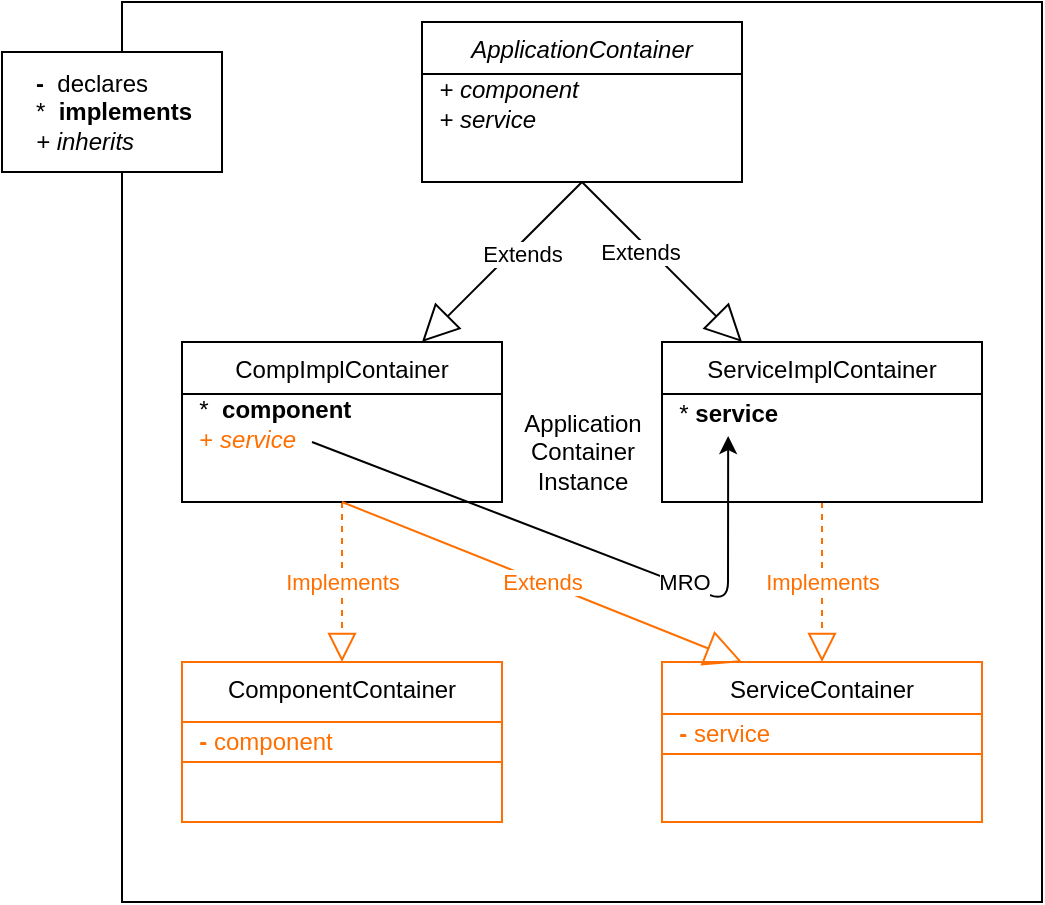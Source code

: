<mxfile version="13.6.2" type="device"><diagram id="C5RBs43oDa-KdzZeNtuy" name="Page-1"><mxGraphModel dx="1186" dy="680" grid="1" gridSize="10" guides="1" tooltips="1" connect="1" arrows="1" fold="1" page="1" pageScale="1" pageWidth="827" pageHeight="1169" math="0" shadow="0"><root><mxCell id="WIyWlLk6GJQsqaUBKTNV-0"/><mxCell id="WIyWlLk6GJQsqaUBKTNV-1" parent="WIyWlLk6GJQsqaUBKTNV-0"/><mxCell id="FOngOZYxJpKcCXLn_qZQ-4" value="Application&lt;br&gt;Container&lt;br&gt;Instance" style="html=1;" vertex="1" parent="WIyWlLk6GJQsqaUBKTNV-1"><mxGeometry x="330" y="30" width="460" height="450" as="geometry"/></mxCell><mxCell id="FOngOZYxJpKcCXLn_qZQ-5" value="" style="rounded=0;whiteSpace=wrap;html=1;" vertex="1" parent="WIyWlLk6GJQsqaUBKTNV-1"><mxGeometry x="270" y="55" width="110" height="60" as="geometry"/></mxCell><mxCell id="6tlzA26KMa0baIP4MaVg-0" value="Extends" style="endArrow=block;endSize=16;endFill=0;html=1;exitX=0.5;exitY=1;exitDx=0;exitDy=0;entryX=0.75;entryY=0;entryDx=0;entryDy=0;" parent="WIyWlLk6GJQsqaUBKTNV-1" source="zkfFHV4jXpPFQw0GAbJ--0" target="6tlzA26KMa0baIP4MaVg-4" edge="1"><mxGeometry x="-0.172" y="4" width="160" relative="1" as="geometry"><mxPoint x="330" y="430" as="sourcePoint"/><mxPoint x="280" y="390" as="targetPoint"/><mxPoint as="offset"/></mxGeometry></mxCell><mxCell id="6tlzA26KMa0baIP4MaVg-11" value="&lt;font color=&quot;#ff6f00&quot;&gt;Implements&lt;/font&gt;" style="endArrow=block;dashed=1;endFill=0;endSize=12;html=1;entryX=0.5;entryY=0;entryDx=0;entryDy=0;exitX=0.5;exitY=1;exitDx=0;exitDy=0;strokeColor=#FF6F00;" parent="WIyWlLk6GJQsqaUBKTNV-1" source="6tlzA26KMa0baIP4MaVg-4" target="zkfFHV4jXpPFQw0GAbJ--17" edge="1"><mxGeometry width="160" relative="1" as="geometry"><mxPoint x="200" y="500" as="sourcePoint"/><mxPoint x="360" y="500" as="targetPoint"/><Array as="points"/></mxGeometry></mxCell><mxCell id="6tlzA26KMa0baIP4MaVg-12" value="&lt;font color=&quot;#ff6f00&quot;&gt;Implements&lt;/font&gt;" style="endArrow=block;dashed=1;endFill=0;endSize=12;html=1;exitX=0.5;exitY=1;exitDx=0;exitDy=0;entryX=0.5;entryY=0;entryDx=0;entryDy=0;strokeColor=#FF6F00;" parent="WIyWlLk6GJQsqaUBKTNV-1" source="6tlzA26KMa0baIP4MaVg-3" target="zkfFHV4jXpPFQw0GAbJ--13" edge="1"><mxGeometry width="160" relative="1" as="geometry"><mxPoint x="440" y="660" as="sourcePoint"/><mxPoint x="610" y="460" as="targetPoint"/><Array as="points"/><mxPoint as="offset"/></mxGeometry></mxCell><mxCell id="6tlzA26KMa0baIP4MaVg-39" value="" style="endArrow=classic;html=1;entryX=0.138;entryY=1.05;entryDx=0;entryDy=0;entryPerimeter=0;strokeColor=#000000;" parent="WIyWlLk6GJQsqaUBKTNV-1" edge="1"><mxGeometry relative="1" as="geometry"><mxPoint x="425" y="250" as="sourcePoint"/><mxPoint x="633.08" y="247" as="targetPoint"/><Array as="points"><mxPoint x="633" y="330"/></Array></mxGeometry></mxCell><mxCell id="FOngOZYxJpKcCXLn_qZQ-2" value="MRO" style="edgeLabel;html=1;align=center;verticalAlign=middle;resizable=0;points=[];strokeColor=#FF6F00;" vertex="1" connectable="0" parent="6tlzA26KMa0baIP4MaVg-39"><mxGeometry x="0.137" y="5" relative="1" as="geometry"><mxPoint x="21.8" y="12.2" as="offset"/></mxGeometry></mxCell><mxCell id="FOngOZYxJpKcCXLn_qZQ-0" value="Extends" style="endArrow=block;endSize=16;endFill=0;html=1;entryX=0.25;entryY=0;entryDx=0;entryDy=0;exitX=0.5;exitY=1;exitDx=0;exitDy=0;" edge="1" parent="WIyWlLk6GJQsqaUBKTNV-1" source="zkfFHV4jXpPFQw0GAbJ--0" target="6tlzA26KMa0baIP4MaVg-3"><mxGeometry x="-0.2" y="-4" width="160" relative="1" as="geometry"><mxPoint x="550" y="300" as="sourcePoint"/><mxPoint x="360" y="480" as="targetPoint"/><mxPoint as="offset"/></mxGeometry></mxCell><mxCell id="zkfFHV4jXpPFQw0GAbJ--13" value="ServiceContainer" style="swimlane;fontStyle=0;align=center;verticalAlign=top;childLayout=stackLayout;horizontal=1;startSize=26;horizontalStack=0;resizeParent=1;resizeLast=0;collapsible=1;marginBottom=0;rounded=0;shadow=0;strokeWidth=1;strokeColor=#FF6F00;" parent="WIyWlLk6GJQsqaUBKTNV-1" vertex="1"><mxGeometry x="600" y="360" width="160" height="80" as="geometry"><mxRectangle x="340" y="380" width="170" height="26" as="alternateBounds"/></mxGeometry></mxCell><mxCell id="6tlzA26KMa0baIP4MaVg-13" value="&lt;font color=&quot;#ff6f00&quot;&gt;&lt;b&gt;&amp;nbsp; - &lt;/b&gt;service&lt;/font&gt;" style="text;html=1;align=left;verticalAlign=middle;resizable=0;points=[];autosize=1;strokeColor=#FF6F00;" parent="zkfFHV4jXpPFQw0GAbJ--13" vertex="1"><mxGeometry y="26" width="160" height="20" as="geometry"/></mxCell><mxCell id="zkfFHV4jXpPFQw0GAbJ--17" value="ComponentContainer" style="swimlane;fontStyle=0;align=center;verticalAlign=top;childLayout=stackLayout;horizontal=1;startSize=30;horizontalStack=0;resizeParent=1;resizeLast=0;collapsible=1;marginBottom=0;rounded=0;shadow=0;strokeWidth=1;strokeColor=#FF6F00;" parent="WIyWlLk6GJQsqaUBKTNV-1" vertex="1"><mxGeometry x="360" y="360" width="160" height="80" as="geometry"><mxRectangle x="360" y="360" width="160" height="26" as="alternateBounds"/></mxGeometry></mxCell><mxCell id="6tlzA26KMa0baIP4MaVg-8" value="&lt;font color=&quot;#ff6f00&quot;&gt;&lt;b&gt;&amp;nbsp; - &lt;/b&gt;component&lt;/font&gt;" style="text;html=1;align=left;verticalAlign=middle;resizable=0;points=[];autosize=1;strokeColor=#FF6F00;" parent="zkfFHV4jXpPFQw0GAbJ--17" vertex="1"><mxGeometry y="30" width="160" height="20" as="geometry"/></mxCell><mxCell id="6tlzA26KMa0baIP4MaVg-4" value="CompImplContainer" style="swimlane;fontStyle=0;align=center;verticalAlign=top;childLayout=stackLayout;horizontal=1;startSize=26;horizontalStack=0;resizeParent=1;resizeLast=0;collapsible=1;marginBottom=0;rounded=0;shadow=0;strokeWidth=1;" parent="WIyWlLk6GJQsqaUBKTNV-1" vertex="1"><mxGeometry x="360" y="200" width="160" height="80" as="geometry"><mxRectangle x="340" y="380" width="170" height="26" as="alternateBounds"/></mxGeometry></mxCell><mxCell id="6tlzA26KMa0baIP4MaVg-9" value="&amp;nbsp; *&amp;nbsp; &lt;b&gt;component&lt;/b&gt;&lt;br&gt;&lt;font color=&quot;#ff6f00&quot;&gt;&amp;nbsp; +&amp;nbsp;&lt;i&gt;service&lt;/i&gt;&lt;/font&gt;" style="text;html=1;align=left;verticalAlign=middle;resizable=0;points=[];autosize=1;" parent="6tlzA26KMa0baIP4MaVg-4" vertex="1"><mxGeometry y="26" width="160" height="30" as="geometry"/></mxCell><mxCell id="6tlzA26KMa0baIP4MaVg-3" value="ServiceImplContainer" style="swimlane;fontStyle=0;align=center;verticalAlign=top;childLayout=stackLayout;horizontal=1;startSize=26;horizontalStack=0;resizeParent=1;resizeLast=0;collapsible=1;marginBottom=0;rounded=0;shadow=0;strokeWidth=1;" parent="WIyWlLk6GJQsqaUBKTNV-1" vertex="1"><mxGeometry x="600" y="200" width="160" height="80" as="geometry"><mxRectangle x="340" y="380" width="170" height="26" as="alternateBounds"/></mxGeometry></mxCell><mxCell id="6tlzA26KMa0baIP4MaVg-14" value="&amp;nbsp; * &lt;b&gt;service&lt;/b&gt;" style="text;html=1;align=left;verticalAlign=middle;resizable=0;points=[];autosize=1;" parent="6tlzA26KMa0baIP4MaVg-3" vertex="1"><mxGeometry y="26" width="160" height="20" as="geometry"/></mxCell><mxCell id="FOngOZYxJpKcCXLn_qZQ-1" value="&lt;font color=&quot;#ff6f00&quot;&gt;Extends&lt;/font&gt;" style="endArrow=block;endSize=16;endFill=0;html=1;exitX=0.5;exitY=1;exitDx=0;exitDy=0;entryX=0.25;entryY=0;entryDx=0;entryDy=0;strokeColor=#FF6F00;" edge="1" parent="WIyWlLk6GJQsqaUBKTNV-1" source="6tlzA26KMa0baIP4MaVg-4" target="zkfFHV4jXpPFQw0GAbJ--13"><mxGeometry width="160" relative="1" as="geometry"><mxPoint x="570" y="120" as="sourcePoint"/><mxPoint x="450" y="210" as="targetPoint"/><mxPoint as="offset"/></mxGeometry></mxCell><mxCell id="FOngOZYxJpKcCXLn_qZQ-3" value="&lt;b&gt;-&amp;nbsp; &lt;/b&gt;declares&lt;br&gt;*&amp;nbsp; &lt;b&gt;implements&lt;/b&gt;&lt;br&gt;&lt;div&gt;&lt;span&gt;&lt;i&gt;+ inherits&lt;/i&gt;&lt;/span&gt;&lt;/div&gt;" style="text;html=1;align=left;verticalAlign=middle;resizable=0;points=[];autosize=1;" vertex="1" parent="WIyWlLk6GJQsqaUBKTNV-1"><mxGeometry x="285" y="60" width="90" height="50" as="geometry"/></mxCell><mxCell id="zkfFHV4jXpPFQw0GAbJ--0" value="ApplicationContainer" style="swimlane;fontStyle=2;align=center;verticalAlign=top;childLayout=stackLayout;horizontal=1;startSize=26;horizontalStack=0;resizeParent=1;resizeLast=0;collapsible=1;marginBottom=0;rounded=0;shadow=0;strokeWidth=1;fillColor=#FFFFFF;" parent="WIyWlLk6GJQsqaUBKTNV-1" vertex="1"><mxGeometry x="480" y="40" width="160" height="80" as="geometry"><mxRectangle x="120" y="360" width="160" height="26" as="alternateBounds"/></mxGeometry></mxCell><mxCell id="6tlzA26KMa0baIP4MaVg-15" value="&lt;i&gt;&amp;nbsp; + component&lt;br&gt;&amp;nbsp; + service&lt;/i&gt;" style="text;html=1;align=left;verticalAlign=middle;resizable=0;points=[];autosize=1;" parent="zkfFHV4jXpPFQw0GAbJ--0" vertex="1"><mxGeometry y="26" width="160" height="30" as="geometry"/></mxCell></root></mxGraphModel></diagram></mxfile>